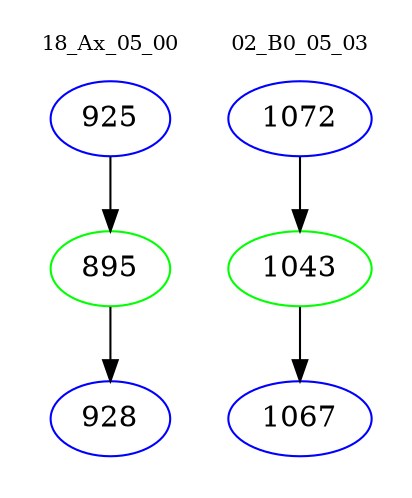 digraph{
subgraph cluster_0 {
color = white
label = "18_Ax_05_00";
fontsize=10;
T0_925 [label="925", color="blue"]
T0_925 -> T0_895 [color="black"]
T0_895 [label="895", color="green"]
T0_895 -> T0_928 [color="black"]
T0_928 [label="928", color="blue"]
}
subgraph cluster_1 {
color = white
label = "02_B0_05_03";
fontsize=10;
T1_1072 [label="1072", color="blue"]
T1_1072 -> T1_1043 [color="black"]
T1_1043 [label="1043", color="green"]
T1_1043 -> T1_1067 [color="black"]
T1_1067 [label="1067", color="blue"]
}
}
